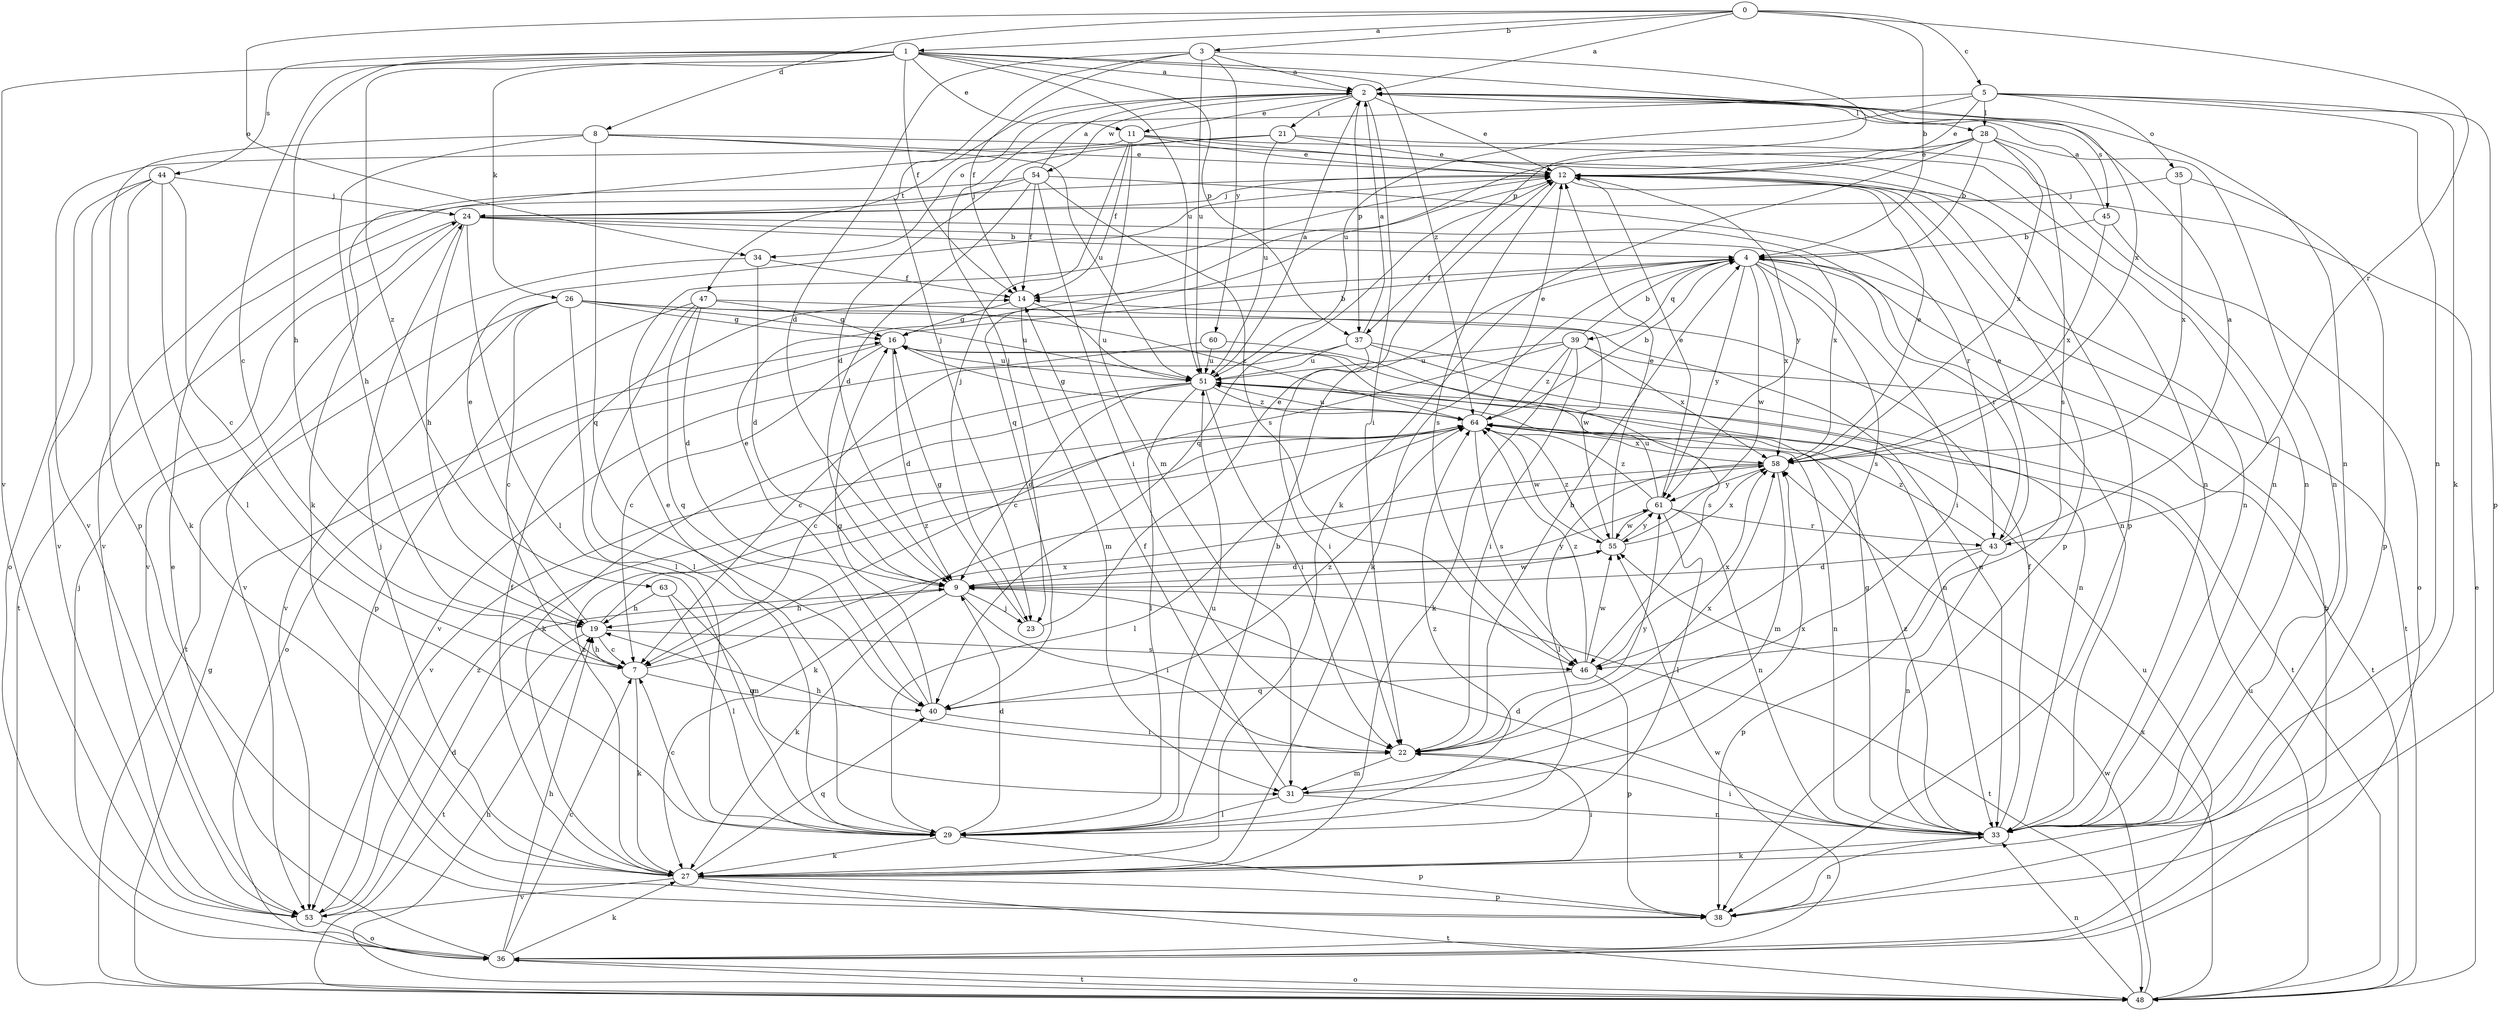 strict digraph  {
0;
1;
2;
3;
4;
5;
7;
8;
9;
11;
12;
14;
16;
19;
21;
22;
23;
24;
26;
27;
28;
29;
31;
33;
34;
35;
36;
37;
38;
39;
40;
43;
44;
45;
46;
47;
48;
51;
53;
54;
55;
58;
60;
61;
63;
64;
0 -> 1  [label=a];
0 -> 2  [label=a];
0 -> 3  [label=b];
0 -> 4  [label=b];
0 -> 5  [label=c];
0 -> 8  [label=d];
0 -> 34  [label=o];
0 -> 43  [label=r];
1 -> 2  [label=a];
1 -> 7  [label=c];
1 -> 11  [label=e];
1 -> 14  [label=f];
1 -> 19  [label=h];
1 -> 26  [label=k];
1 -> 37  [label=p];
1 -> 44  [label=s];
1 -> 51  [label=u];
1 -> 53  [label=v];
1 -> 58  [label=x];
1 -> 63  [label=z];
1 -> 64  [label=z];
2 -> 11  [label=e];
2 -> 12  [label=e];
2 -> 21  [label=i];
2 -> 22  [label=i];
2 -> 28  [label=l];
2 -> 33  [label=n];
2 -> 34  [label=o];
2 -> 37  [label=p];
2 -> 45  [label=s];
2 -> 47  [label=t];
2 -> 54  [label=w];
3 -> 2  [label=a];
3 -> 9  [label=d];
3 -> 14  [label=f];
3 -> 23  [label=j];
3 -> 37  [label=p];
3 -> 51  [label=u];
3 -> 60  [label=y];
4 -> 14  [label=f];
4 -> 22  [label=i];
4 -> 27  [label=k];
4 -> 39  [label=q];
4 -> 43  [label=r];
4 -> 46  [label=s];
4 -> 48  [label=t];
4 -> 55  [label=w];
4 -> 58  [label=x];
4 -> 61  [label=y];
5 -> 12  [label=e];
5 -> 23  [label=j];
5 -> 27  [label=k];
5 -> 28  [label=l];
5 -> 33  [label=n];
5 -> 35  [label=o];
5 -> 38  [label=p];
5 -> 51  [label=u];
7 -> 19  [label=h];
7 -> 27  [label=k];
7 -> 40  [label=q];
7 -> 58  [label=x];
8 -> 12  [label=e];
8 -> 19  [label=h];
8 -> 33  [label=n];
8 -> 38  [label=p];
8 -> 40  [label=q];
8 -> 51  [label=u];
9 -> 19  [label=h];
9 -> 22  [label=i];
9 -> 23  [label=j];
9 -> 27  [label=k];
9 -> 48  [label=t];
9 -> 55  [label=w];
9 -> 61  [label=y];
11 -> 12  [label=e];
11 -> 14  [label=f];
11 -> 23  [label=j];
11 -> 31  [label=m];
11 -> 33  [label=n];
11 -> 38  [label=p];
11 -> 53  [label=v];
12 -> 24  [label=j];
12 -> 33  [label=n];
12 -> 38  [label=p];
12 -> 40  [label=q];
12 -> 46  [label=s];
12 -> 61  [label=y];
14 -> 16  [label=g];
14 -> 31  [label=m];
14 -> 51  [label=u];
16 -> 4  [label=b];
16 -> 7  [label=c];
16 -> 9  [label=d];
16 -> 33  [label=n];
16 -> 36  [label=o];
16 -> 51  [label=u];
19 -> 7  [label=c];
19 -> 12  [label=e];
19 -> 46  [label=s];
19 -> 48  [label=t];
19 -> 64  [label=z];
21 -> 9  [label=d];
21 -> 12  [label=e];
21 -> 27  [label=k];
21 -> 33  [label=n];
21 -> 51  [label=u];
22 -> 4  [label=b];
22 -> 19  [label=h];
22 -> 31  [label=m];
22 -> 58  [label=x];
22 -> 61  [label=y];
23 -> 12  [label=e];
23 -> 16  [label=g];
24 -> 4  [label=b];
24 -> 19  [label=h];
24 -> 29  [label=l];
24 -> 33  [label=n];
24 -> 48  [label=t];
24 -> 53  [label=v];
24 -> 58  [label=x];
26 -> 7  [label=c];
26 -> 16  [label=g];
26 -> 29  [label=l];
26 -> 33  [label=n];
26 -> 48  [label=t];
26 -> 51  [label=u];
26 -> 53  [label=v];
26 -> 64  [label=z];
27 -> 14  [label=f];
27 -> 22  [label=i];
27 -> 24  [label=j];
27 -> 38  [label=p];
27 -> 40  [label=q];
27 -> 48  [label=t];
27 -> 53  [label=v];
27 -> 64  [label=z];
28 -> 4  [label=b];
28 -> 12  [label=e];
28 -> 27  [label=k];
28 -> 33  [label=n];
28 -> 40  [label=q];
28 -> 46  [label=s];
28 -> 58  [label=x];
29 -> 4  [label=b];
29 -> 7  [label=c];
29 -> 9  [label=d];
29 -> 12  [label=e];
29 -> 27  [label=k];
29 -> 38  [label=p];
29 -> 51  [label=u];
29 -> 64  [label=z];
31 -> 14  [label=f];
31 -> 29  [label=l];
31 -> 33  [label=n];
31 -> 58  [label=x];
33 -> 9  [label=d];
33 -> 14  [label=f];
33 -> 16  [label=g];
33 -> 22  [label=i];
33 -> 27  [label=k];
33 -> 64  [label=z];
34 -> 9  [label=d];
34 -> 14  [label=f];
34 -> 53  [label=v];
35 -> 24  [label=j];
35 -> 38  [label=p];
35 -> 58  [label=x];
36 -> 4  [label=b];
36 -> 7  [label=c];
36 -> 12  [label=e];
36 -> 19  [label=h];
36 -> 24  [label=j];
36 -> 27  [label=k];
36 -> 48  [label=t];
36 -> 51  [label=u];
36 -> 55  [label=w];
37 -> 2  [label=a];
37 -> 7  [label=c];
37 -> 22  [label=i];
37 -> 33  [label=n];
37 -> 48  [label=t];
37 -> 51  [label=u];
38 -> 33  [label=n];
39 -> 4  [label=b];
39 -> 7  [label=c];
39 -> 22  [label=i];
39 -> 27  [label=k];
39 -> 48  [label=t];
39 -> 51  [label=u];
39 -> 58  [label=x];
39 -> 64  [label=z];
40 -> 12  [label=e];
40 -> 16  [label=g];
40 -> 22  [label=i];
40 -> 64  [label=z];
43 -> 2  [label=a];
43 -> 9  [label=d];
43 -> 12  [label=e];
43 -> 33  [label=n];
43 -> 38  [label=p];
43 -> 64  [label=z];
44 -> 7  [label=c];
44 -> 24  [label=j];
44 -> 27  [label=k];
44 -> 29  [label=l];
44 -> 36  [label=o];
44 -> 53  [label=v];
45 -> 2  [label=a];
45 -> 4  [label=b];
45 -> 36  [label=o];
45 -> 58  [label=x];
46 -> 38  [label=p];
46 -> 40  [label=q];
46 -> 55  [label=w];
46 -> 58  [label=x];
46 -> 64  [label=z];
47 -> 9  [label=d];
47 -> 16  [label=g];
47 -> 29  [label=l];
47 -> 38  [label=p];
47 -> 40  [label=q];
47 -> 55  [label=w];
48 -> 12  [label=e];
48 -> 16  [label=g];
48 -> 19  [label=h];
48 -> 33  [label=n];
48 -> 36  [label=o];
48 -> 51  [label=u];
48 -> 55  [label=w];
48 -> 58  [label=x];
51 -> 2  [label=a];
51 -> 7  [label=c];
51 -> 9  [label=d];
51 -> 22  [label=i];
51 -> 27  [label=k];
51 -> 29  [label=l];
51 -> 64  [label=z];
53 -> 9  [label=d];
53 -> 36  [label=o];
53 -> 64  [label=z];
54 -> 2  [label=a];
54 -> 9  [label=d];
54 -> 14  [label=f];
54 -> 22  [label=i];
54 -> 24  [label=j];
54 -> 43  [label=r];
54 -> 46  [label=s];
54 -> 53  [label=v];
55 -> 9  [label=d];
55 -> 12  [label=e];
55 -> 58  [label=x];
55 -> 61  [label=y];
55 -> 64  [label=z];
58 -> 12  [label=e];
58 -> 27  [label=k];
58 -> 29  [label=l];
58 -> 31  [label=m];
58 -> 61  [label=y];
60 -> 46  [label=s];
60 -> 51  [label=u];
60 -> 53  [label=v];
61 -> 12  [label=e];
61 -> 29  [label=l];
61 -> 33  [label=n];
61 -> 43  [label=r];
61 -> 51  [label=u];
61 -> 55  [label=w];
61 -> 64  [label=z];
63 -> 19  [label=h];
63 -> 29  [label=l];
63 -> 31  [label=m];
64 -> 4  [label=b];
64 -> 12  [label=e];
64 -> 16  [label=g];
64 -> 29  [label=l];
64 -> 33  [label=n];
64 -> 46  [label=s];
64 -> 51  [label=u];
64 -> 53  [label=v];
64 -> 55  [label=w];
64 -> 58  [label=x];
}
